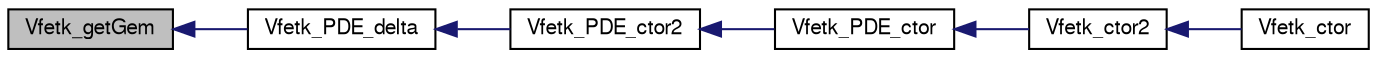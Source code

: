 digraph "Vfetk_getGem"
{
  edge [fontname="FreeSans",fontsize="10",labelfontname="FreeSans",labelfontsize="10"];
  node [fontname="FreeSans",fontsize="10",shape=record];
  rankdir="LR";
  Node1 [label="Vfetk_getGem",height=0.2,width=0.4,color="black", fillcolor="grey75", style="filled" fontcolor="black"];
  Node1 -> Node2 [dir="back",color="midnightblue",fontsize="10",style="solid",fontname="FreeSans"];
  Node2 [label="Vfetk_PDE_delta",height=0.2,width=0.4,color="black", fillcolor="white", style="filled",URL="$group___vfetk.html#ga3b18d174ce5010093fec223d9d261a42",tooltip="Evaluate a (discretized) delta function source term at the given point."];
  Node2 -> Node3 [dir="back",color="midnightblue",fontsize="10",style="solid",fontname="FreeSans"];
  Node3 [label="Vfetk_PDE_ctor2",height=0.2,width=0.4,color="black", fillcolor="white", style="filled",URL="$group___vfetk.html#gaa47ea995b8a873edd0ef62ee393e0eae",tooltip="Intializes the FEtk PDE object."];
  Node3 -> Node4 [dir="back",color="midnightblue",fontsize="10",style="solid",fontname="FreeSans"];
  Node4 [label="Vfetk_PDE_ctor",height=0.2,width=0.4,color="black", fillcolor="white", style="filled",URL="$group___vfetk.html#ga63b0d446f4d52dff8c7eb68f7f47eb45",tooltip="Constructs the FEtk PDE object."];
  Node4 -> Node5 [dir="back",color="midnightblue",fontsize="10",style="solid",fontname="FreeSans"];
  Node5 [label="Vfetk_ctor2",height=0.2,width=0.4,color="black", fillcolor="white", style="filled",URL="$group___vfetk.html#gabc68994e0bb0bdc828252a8c90e422a0",tooltip="FORTRAN stub constructor for Vfetk object."];
  Node5 -> Node6 [dir="back",color="midnightblue",fontsize="10",style="solid",fontname="FreeSans"];
  Node6 [label="Vfetk_ctor",height=0.2,width=0.4,color="black", fillcolor="white", style="filled",URL="$group___vfetk.html#ga18cb8270f03b5893108de2ff714386e0",tooltip="Constructor for Vfetk object."];
}
